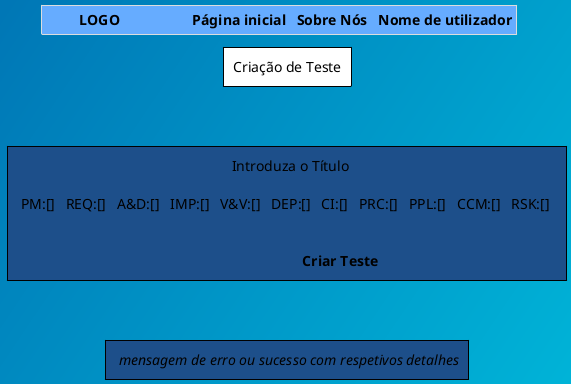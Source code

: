 @startuml
skinparam DefaultTextAlignment right
skinparam RectangleBorderColor black
skinparam Margin 10
skinparam RoundCorner 15

skinparam titleBorderRoundCorner 1
skinparam titleBorderThickness 1
skinparam titleBorderColor #DDDDDD
skinparam titleBackgroundColor #DDDDDD

skinparam rectangle{
  BorderColor Black
  RoundCorne 15
}

title "\t LOGO\t\t\tPágina inicial   Sobre Nós   Nome de utilizador"

rectangle "Criação de Teste" as CT#FFF


rectangle "Introduza o Título                                                         \n\n PM:[]   REQ:[]   A&D:[]   IMP:[]   V&V:[]   DEP:[]   CI:[]   PRC:[]   PPL:[]   CCM:[]   RSK:[]  \n\n\n                                                     <b>Criar Teste                                                 " as teste#1D4F8A

rectangle "<i> mensagem de erro ou sucesso com respetivos detalhes" as msg#1D4F8A


CT -[hidden]->teste
teste -[hidden]->msg

<style>
componentDiagram {
  BackgroundColor #03045E
  FontColor black
}
document {
  BackGroundColor #0077B6/#00B4D8
}
title {
  BackGroundColor #66ACFF
  BorderColor black
  BorderThickness 1
  RoundCorner 1
}

</style>
@enduml
